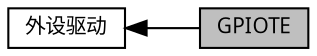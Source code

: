 digraph "GPIOTE"
{
  edge [fontname="黑体",fontsize="10",labelfontname="黑体",labelfontsize="10"];
  node [fontname="黑体",fontsize="10",shape=box];
  rankdir=LR;
  Node0 [label="GPIOTE",height=0.2,width=0.4,color="black", fillcolor="grey75", style="filled", fontcolor="black",tooltip=" "];
  Node1 [label="外设驱动",height=0.2,width=0.4,color="black", fillcolor="white", style="filled",URL="$group__mwv__service__hardware.html",tooltip="提供基本的硬件操作服务，例如串口、定时器、模数转换"];
  Node1->Node0 [shape=plaintext, dir="back", style="solid"];
}
